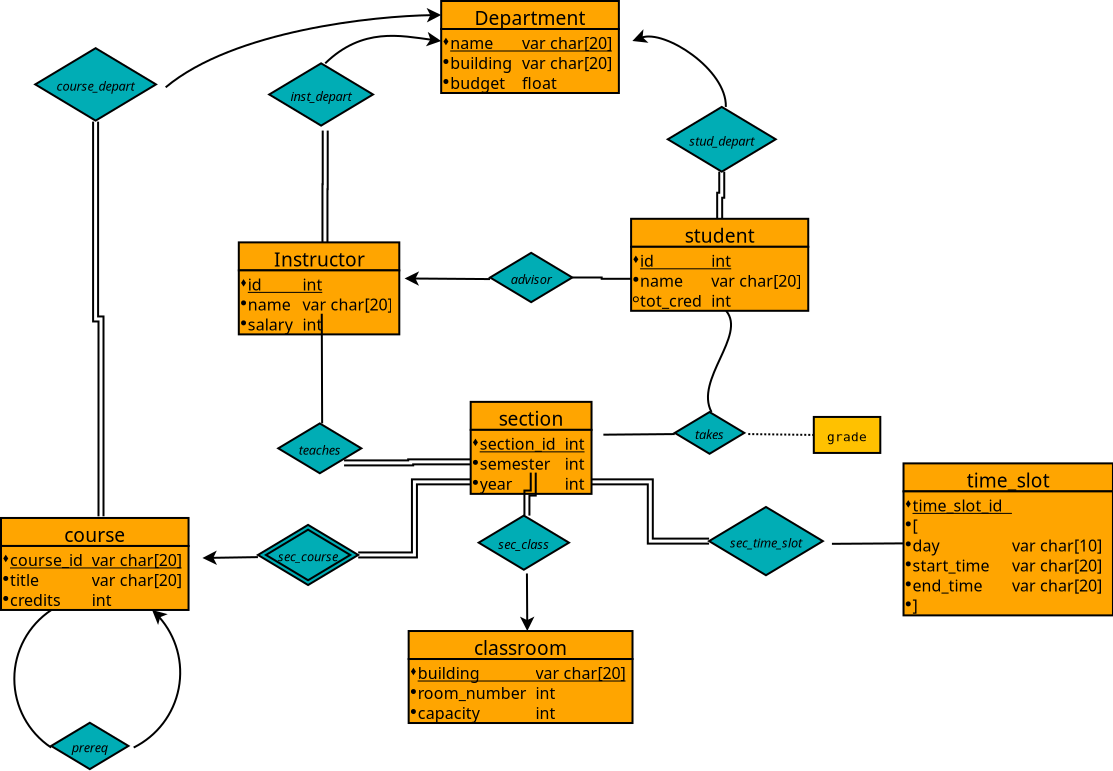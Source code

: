 <?xml version="1.0" encoding="UTF-8"?>
<dia:diagram xmlns:dia="http://www.lysator.liu.se/~alla/dia/">
  <dia:layer name="Background" visible="true" active="true">
    <dia:object type="Database - Table" version="0" id="O0">
      <dia:attribute name="obj_pos">
        <dia:point val="22.241,-78.501"/>
      </dia:attribute>
      <dia:attribute name="obj_bb">
        <dia:rectangle val="22.241,-78.501;30.856,-73.901"/>
      </dia:attribute>
      <dia:attribute name="meta">
        <dia:composite type="dict"/>
      </dia:attribute>
      <dia:attribute name="elem_corner">
        <dia:point val="22.241,-78.501"/>
      </dia:attribute>
      <dia:attribute name="elem_width">
        <dia:real val="8.615"/>
      </dia:attribute>
      <dia:attribute name="elem_height">
        <dia:real val="4.6"/>
      </dia:attribute>
      <dia:attribute name="text_colour">
        <dia:color val="#000000"/>
      </dia:attribute>
      <dia:attribute name="line_colour">
        <dia:color val="#000000"/>
      </dia:attribute>
      <dia:attribute name="fill_colour">
        <dia:color val="#ffa500"/>
      </dia:attribute>
      <dia:attribute name="line_width">
        <dia:real val="0.1"/>
      </dia:attribute>
      <dia:attribute name="name">
        <dia:string>#Instructor#</dia:string>
      </dia:attribute>
      <dia:attribute name="comment">
        <dia:string>##</dia:string>
      </dia:attribute>
      <dia:attribute name="visible_comment">
        <dia:boolean val="false"/>
      </dia:attribute>
      <dia:attribute name="tagging_comment">
        <dia:boolean val="false"/>
      </dia:attribute>
      <dia:attribute name="underline_primary_key">
        <dia:boolean val="true"/>
      </dia:attribute>
      <dia:attribute name="bold_primary_keys">
        <dia:boolean val="false"/>
      </dia:attribute>
      <dia:attribute name="normal_font">
        <dia:font family="Lucida Fax" style="0" name="Courier"/>
      </dia:attribute>
      <dia:attribute name="name_font">
        <dia:font family="Lucida Fax" style="0" name="Courier"/>
      </dia:attribute>
      <dia:attribute name="comment_font">
        <dia:font family="Lucida Fax" style="0" name="Courier"/>
      </dia:attribute>
      <dia:attribute name="normal_font_height">
        <dia:real val="1"/>
      </dia:attribute>
      <dia:attribute name="name_font_height">
        <dia:real val="1.2"/>
      </dia:attribute>
      <dia:attribute name="comment_font_height">
        <dia:real val="0.8"/>
      </dia:attribute>
      <dia:attribute name="attributes">
        <dia:composite type="table_attribute">
          <dia:attribute name="name">
            <dia:string>#id#</dia:string>
          </dia:attribute>
          <dia:attribute name="type">
            <dia:string>#int#</dia:string>
          </dia:attribute>
          <dia:attribute name="comment">
            <dia:string>##</dia:string>
          </dia:attribute>
          <dia:attribute name="primary_key">
            <dia:boolean val="true"/>
          </dia:attribute>
          <dia:attribute name="nullable">
            <dia:boolean val="false"/>
          </dia:attribute>
          <dia:attribute name="unique">
            <dia:boolean val="true"/>
          </dia:attribute>
        </dia:composite>
        <dia:composite type="table_attribute">
          <dia:attribute name="name">
            <dia:string>#name#</dia:string>
          </dia:attribute>
          <dia:attribute name="type">
            <dia:string>#var char[20]#</dia:string>
          </dia:attribute>
          <dia:attribute name="comment">
            <dia:string>##</dia:string>
          </dia:attribute>
          <dia:attribute name="primary_key">
            <dia:boolean val="false"/>
          </dia:attribute>
          <dia:attribute name="nullable">
            <dia:boolean val="false"/>
          </dia:attribute>
          <dia:attribute name="unique">
            <dia:boolean val="false"/>
          </dia:attribute>
        </dia:composite>
        <dia:composite type="table_attribute">
          <dia:attribute name="name">
            <dia:string>#salary#</dia:string>
          </dia:attribute>
          <dia:attribute name="type">
            <dia:string>#int#</dia:string>
          </dia:attribute>
          <dia:attribute name="comment">
            <dia:string>##</dia:string>
          </dia:attribute>
          <dia:attribute name="primary_key">
            <dia:boolean val="false"/>
          </dia:attribute>
          <dia:attribute name="nullable">
            <dia:boolean val="false"/>
          </dia:attribute>
          <dia:attribute name="unique">
            <dia:boolean val="false"/>
          </dia:attribute>
        </dia:composite>
      </dia:attribute>
    </dia:object>
    <dia:object type="Database - Table" version="0" id="O1">
      <dia:attribute name="obj_pos">
        <dia:point val="41.856,-79.68"/>
      </dia:attribute>
      <dia:attribute name="obj_bb">
        <dia:rectangle val="41.856,-79.68;51.356,-75.08"/>
      </dia:attribute>
      <dia:attribute name="meta">
        <dia:composite type="dict"/>
      </dia:attribute>
      <dia:attribute name="elem_corner">
        <dia:point val="41.856,-79.68"/>
      </dia:attribute>
      <dia:attribute name="elem_width">
        <dia:real val="9.5"/>
      </dia:attribute>
      <dia:attribute name="elem_height">
        <dia:real val="4.6"/>
      </dia:attribute>
      <dia:attribute name="text_colour">
        <dia:color val="#000000"/>
      </dia:attribute>
      <dia:attribute name="line_colour">
        <dia:color val="#000000"/>
      </dia:attribute>
      <dia:attribute name="fill_colour">
        <dia:color val="#ffa500"/>
      </dia:attribute>
      <dia:attribute name="line_width">
        <dia:real val="0.1"/>
      </dia:attribute>
      <dia:attribute name="name">
        <dia:string>#student#</dia:string>
      </dia:attribute>
      <dia:attribute name="comment">
        <dia:string>##</dia:string>
      </dia:attribute>
      <dia:attribute name="visible_comment">
        <dia:boolean val="false"/>
      </dia:attribute>
      <dia:attribute name="tagging_comment">
        <dia:boolean val="false"/>
      </dia:attribute>
      <dia:attribute name="underline_primary_key">
        <dia:boolean val="true"/>
      </dia:attribute>
      <dia:attribute name="bold_primary_keys">
        <dia:boolean val="false"/>
      </dia:attribute>
      <dia:attribute name="normal_font">
        <dia:font family="Lucida Fax" style="0" name="Courier"/>
      </dia:attribute>
      <dia:attribute name="name_font">
        <dia:font family="Lucida Fax" style="0" name="Courier"/>
      </dia:attribute>
      <dia:attribute name="comment_font">
        <dia:font family="Lucida Fax" style="0" name="Courier"/>
      </dia:attribute>
      <dia:attribute name="normal_font_height">
        <dia:real val="1"/>
      </dia:attribute>
      <dia:attribute name="name_font_height">
        <dia:real val="1.2"/>
      </dia:attribute>
      <dia:attribute name="comment_font_height">
        <dia:real val="0.8"/>
      </dia:attribute>
      <dia:attribute name="attributes">
        <dia:composite type="table_attribute">
          <dia:attribute name="name">
            <dia:string>#id#</dia:string>
          </dia:attribute>
          <dia:attribute name="type">
            <dia:string>#int#</dia:string>
          </dia:attribute>
          <dia:attribute name="comment">
            <dia:string>##</dia:string>
          </dia:attribute>
          <dia:attribute name="primary_key">
            <dia:boolean val="true"/>
          </dia:attribute>
          <dia:attribute name="nullable">
            <dia:boolean val="false"/>
          </dia:attribute>
          <dia:attribute name="unique">
            <dia:boolean val="true"/>
          </dia:attribute>
        </dia:composite>
        <dia:composite type="table_attribute">
          <dia:attribute name="name">
            <dia:string>#name#</dia:string>
          </dia:attribute>
          <dia:attribute name="type">
            <dia:string>#var char[20]#</dia:string>
          </dia:attribute>
          <dia:attribute name="comment">
            <dia:string>##</dia:string>
          </dia:attribute>
          <dia:attribute name="primary_key">
            <dia:boolean val="false"/>
          </dia:attribute>
          <dia:attribute name="nullable">
            <dia:boolean val="false"/>
          </dia:attribute>
          <dia:attribute name="unique">
            <dia:boolean val="false"/>
          </dia:attribute>
        </dia:composite>
        <dia:composite type="table_attribute">
          <dia:attribute name="name">
            <dia:string>#tot_cred#</dia:string>
          </dia:attribute>
          <dia:attribute name="type">
            <dia:string>#int #</dia:string>
          </dia:attribute>
          <dia:attribute name="comment">
            <dia:string>##</dia:string>
          </dia:attribute>
          <dia:attribute name="primary_key">
            <dia:boolean val="false"/>
          </dia:attribute>
          <dia:attribute name="nullable">
            <dia:boolean val="true"/>
          </dia:attribute>
          <dia:attribute name="unique">
            <dia:boolean val="false"/>
          </dia:attribute>
        </dia:composite>
      </dia:attribute>
    </dia:object>
    <dia:object type="Database - Table" version="0" id="O2">
      <dia:attribute name="obj_pos">
        <dia:point val="32.36,-90.57"/>
      </dia:attribute>
      <dia:attribute name="obj_bb">
        <dia:rectangle val="32.36,-90.57;41.92,-85.97"/>
      </dia:attribute>
      <dia:attribute name="meta">
        <dia:composite type="dict"/>
      </dia:attribute>
      <dia:attribute name="elem_corner">
        <dia:point val="32.36,-90.57"/>
      </dia:attribute>
      <dia:attribute name="elem_width">
        <dia:real val="9.56"/>
      </dia:attribute>
      <dia:attribute name="elem_height">
        <dia:real val="4.6"/>
      </dia:attribute>
      <dia:attribute name="text_colour">
        <dia:color val="#000000"/>
      </dia:attribute>
      <dia:attribute name="line_colour">
        <dia:color val="#000000"/>
      </dia:attribute>
      <dia:attribute name="fill_colour">
        <dia:color val="#ffa500"/>
      </dia:attribute>
      <dia:attribute name="line_width">
        <dia:real val="0.1"/>
      </dia:attribute>
      <dia:attribute name="name">
        <dia:string>#Department#</dia:string>
      </dia:attribute>
      <dia:attribute name="comment">
        <dia:string>##</dia:string>
      </dia:attribute>
      <dia:attribute name="visible_comment">
        <dia:boolean val="false"/>
      </dia:attribute>
      <dia:attribute name="tagging_comment">
        <dia:boolean val="false"/>
      </dia:attribute>
      <dia:attribute name="underline_primary_key">
        <dia:boolean val="true"/>
      </dia:attribute>
      <dia:attribute name="bold_primary_keys">
        <dia:boolean val="false"/>
      </dia:attribute>
      <dia:attribute name="normal_font">
        <dia:font family="Lucida Fax" style="0" name="Courier"/>
      </dia:attribute>
      <dia:attribute name="name_font">
        <dia:font family="Lucida Fax" style="0" name="Courier"/>
      </dia:attribute>
      <dia:attribute name="comment_font">
        <dia:font family="Lucida Fax" style="0" name="Courier"/>
      </dia:attribute>
      <dia:attribute name="normal_font_height">
        <dia:real val="1"/>
      </dia:attribute>
      <dia:attribute name="name_font_height">
        <dia:real val="1.2"/>
      </dia:attribute>
      <dia:attribute name="comment_font_height">
        <dia:real val="0.8"/>
      </dia:attribute>
      <dia:attribute name="attributes">
        <dia:composite type="table_attribute">
          <dia:attribute name="name">
            <dia:string>#name#</dia:string>
          </dia:attribute>
          <dia:attribute name="type">
            <dia:string>#var char[20]#</dia:string>
          </dia:attribute>
          <dia:attribute name="comment">
            <dia:string>##</dia:string>
          </dia:attribute>
          <dia:attribute name="primary_key">
            <dia:boolean val="true"/>
          </dia:attribute>
          <dia:attribute name="nullable">
            <dia:boolean val="false"/>
          </dia:attribute>
          <dia:attribute name="unique">
            <dia:boolean val="true"/>
          </dia:attribute>
        </dia:composite>
        <dia:composite type="table_attribute">
          <dia:attribute name="name">
            <dia:string>#building#</dia:string>
          </dia:attribute>
          <dia:attribute name="type">
            <dia:string>#var char[20]#</dia:string>
          </dia:attribute>
          <dia:attribute name="comment">
            <dia:string>##</dia:string>
          </dia:attribute>
          <dia:attribute name="primary_key">
            <dia:boolean val="false"/>
          </dia:attribute>
          <dia:attribute name="nullable">
            <dia:boolean val="false"/>
          </dia:attribute>
          <dia:attribute name="unique">
            <dia:boolean val="false"/>
          </dia:attribute>
        </dia:composite>
        <dia:composite type="table_attribute">
          <dia:attribute name="name">
            <dia:string>#budget#</dia:string>
          </dia:attribute>
          <dia:attribute name="type">
            <dia:string>#float#</dia:string>
          </dia:attribute>
          <dia:attribute name="comment">
            <dia:string>##</dia:string>
          </dia:attribute>
          <dia:attribute name="primary_key">
            <dia:boolean val="false"/>
          </dia:attribute>
          <dia:attribute name="nullable">
            <dia:boolean val="false"/>
          </dia:attribute>
          <dia:attribute name="unique">
            <dia:boolean val="false"/>
          </dia:attribute>
        </dia:composite>
      </dia:attribute>
    </dia:object>
    <dia:object type="Database - Table" version="0" id="O3">
      <dia:attribute name="obj_pos">
        <dia:point val="33.835,-70.527"/>
      </dia:attribute>
      <dia:attribute name="obj_bb">
        <dia:rectangle val="33.835,-70.527;40.38,-65.927"/>
      </dia:attribute>
      <dia:attribute name="meta">
        <dia:composite type="dict"/>
      </dia:attribute>
      <dia:attribute name="elem_corner">
        <dia:point val="33.835,-70.527"/>
      </dia:attribute>
      <dia:attribute name="elem_width">
        <dia:real val="6.545"/>
      </dia:attribute>
      <dia:attribute name="elem_height">
        <dia:real val="4.6"/>
      </dia:attribute>
      <dia:attribute name="text_colour">
        <dia:color val="#000000"/>
      </dia:attribute>
      <dia:attribute name="line_colour">
        <dia:color val="#000000"/>
      </dia:attribute>
      <dia:attribute name="fill_colour">
        <dia:color val="#ffa500"/>
      </dia:attribute>
      <dia:attribute name="line_width">
        <dia:real val="0.1"/>
      </dia:attribute>
      <dia:attribute name="name">
        <dia:string>#section#</dia:string>
      </dia:attribute>
      <dia:attribute name="comment">
        <dia:string>##</dia:string>
      </dia:attribute>
      <dia:attribute name="visible_comment">
        <dia:boolean val="false"/>
      </dia:attribute>
      <dia:attribute name="tagging_comment">
        <dia:boolean val="false"/>
      </dia:attribute>
      <dia:attribute name="underline_primary_key">
        <dia:boolean val="true"/>
      </dia:attribute>
      <dia:attribute name="bold_primary_keys">
        <dia:boolean val="false"/>
      </dia:attribute>
      <dia:attribute name="normal_font">
        <dia:font family="Lucida Fax" style="0" name="Courier"/>
      </dia:attribute>
      <dia:attribute name="name_font">
        <dia:font family="Lucida Fax" style="0" name="Courier"/>
      </dia:attribute>
      <dia:attribute name="comment_font">
        <dia:font family="Lucida Fax" style="0" name="Courier"/>
      </dia:attribute>
      <dia:attribute name="normal_font_height">
        <dia:real val="1"/>
      </dia:attribute>
      <dia:attribute name="name_font_height">
        <dia:real val="1.2"/>
      </dia:attribute>
      <dia:attribute name="comment_font_height">
        <dia:real val="0.8"/>
      </dia:attribute>
      <dia:attribute name="attributes">
        <dia:composite type="table_attribute">
          <dia:attribute name="name">
            <dia:string>#section_id#</dia:string>
          </dia:attribute>
          <dia:attribute name="type">
            <dia:string>#int#</dia:string>
          </dia:attribute>
          <dia:attribute name="comment">
            <dia:string>##</dia:string>
          </dia:attribute>
          <dia:attribute name="primary_key">
            <dia:boolean val="true"/>
          </dia:attribute>
          <dia:attribute name="nullable">
            <dia:boolean val="false"/>
          </dia:attribute>
          <dia:attribute name="unique">
            <dia:boolean val="true"/>
          </dia:attribute>
        </dia:composite>
        <dia:composite type="table_attribute">
          <dia:attribute name="name">
            <dia:string>#semester #</dia:string>
          </dia:attribute>
          <dia:attribute name="type">
            <dia:string>#int#</dia:string>
          </dia:attribute>
          <dia:attribute name="comment">
            <dia:string>##</dia:string>
          </dia:attribute>
          <dia:attribute name="primary_key">
            <dia:boolean val="false"/>
          </dia:attribute>
          <dia:attribute name="nullable">
            <dia:boolean val="false"/>
          </dia:attribute>
          <dia:attribute name="unique">
            <dia:boolean val="false"/>
          </dia:attribute>
        </dia:composite>
        <dia:composite type="table_attribute">
          <dia:attribute name="name">
            <dia:string>#year#</dia:string>
          </dia:attribute>
          <dia:attribute name="type">
            <dia:string>#int#</dia:string>
          </dia:attribute>
          <dia:attribute name="comment">
            <dia:string>##</dia:string>
          </dia:attribute>
          <dia:attribute name="primary_key">
            <dia:boolean val="false"/>
          </dia:attribute>
          <dia:attribute name="nullable">
            <dia:boolean val="false"/>
          </dia:attribute>
          <dia:attribute name="unique">
            <dia:boolean val="false"/>
          </dia:attribute>
        </dia:composite>
      </dia:attribute>
    </dia:object>
    <dia:object type="Database - Table" version="0" id="O4">
      <dia:attribute name="obj_pos">
        <dia:point val="30.734,-59.069"/>
      </dia:attribute>
      <dia:attribute name="obj_bb">
        <dia:rectangle val="30.734,-59.069;42.596,-54.469"/>
      </dia:attribute>
      <dia:attribute name="meta">
        <dia:composite type="dict"/>
      </dia:attribute>
      <dia:attribute name="elem_corner">
        <dia:point val="30.734,-59.069"/>
      </dia:attribute>
      <dia:attribute name="elem_width">
        <dia:real val="11.863"/>
      </dia:attribute>
      <dia:attribute name="elem_height">
        <dia:real val="4.6"/>
      </dia:attribute>
      <dia:attribute name="text_colour">
        <dia:color val="#000000"/>
      </dia:attribute>
      <dia:attribute name="line_colour">
        <dia:color val="#000000"/>
      </dia:attribute>
      <dia:attribute name="fill_colour">
        <dia:color val="#ffa500"/>
      </dia:attribute>
      <dia:attribute name="line_width">
        <dia:real val="0.1"/>
      </dia:attribute>
      <dia:attribute name="name">
        <dia:string>#classroom#</dia:string>
      </dia:attribute>
      <dia:attribute name="comment">
        <dia:string>##</dia:string>
      </dia:attribute>
      <dia:attribute name="visible_comment">
        <dia:boolean val="false"/>
      </dia:attribute>
      <dia:attribute name="tagging_comment">
        <dia:boolean val="false"/>
      </dia:attribute>
      <dia:attribute name="underline_primary_key">
        <dia:boolean val="true"/>
      </dia:attribute>
      <dia:attribute name="bold_primary_keys">
        <dia:boolean val="false"/>
      </dia:attribute>
      <dia:attribute name="normal_font">
        <dia:font family="Lucida Fax" style="0" name="Courier"/>
      </dia:attribute>
      <dia:attribute name="name_font">
        <dia:font family="Lucida Fax" style="0" name="Courier"/>
      </dia:attribute>
      <dia:attribute name="comment_font">
        <dia:font family="Lucida Fax" style="0" name="Courier"/>
      </dia:attribute>
      <dia:attribute name="normal_font_height">
        <dia:real val="1"/>
      </dia:attribute>
      <dia:attribute name="name_font_height">
        <dia:real val="1.2"/>
      </dia:attribute>
      <dia:attribute name="comment_font_height">
        <dia:real val="0.8"/>
      </dia:attribute>
      <dia:attribute name="attributes">
        <dia:composite type="table_attribute">
          <dia:attribute name="name">
            <dia:string>#building#</dia:string>
          </dia:attribute>
          <dia:attribute name="type">
            <dia:string>#var char[20]#</dia:string>
          </dia:attribute>
          <dia:attribute name="comment">
            <dia:string>##</dia:string>
          </dia:attribute>
          <dia:attribute name="primary_key">
            <dia:boolean val="true"/>
          </dia:attribute>
          <dia:attribute name="nullable">
            <dia:boolean val="false"/>
          </dia:attribute>
          <dia:attribute name="unique">
            <dia:boolean val="true"/>
          </dia:attribute>
        </dia:composite>
        <dia:composite type="table_attribute">
          <dia:attribute name="name">
            <dia:string>#room_number#</dia:string>
          </dia:attribute>
          <dia:attribute name="type">
            <dia:string>#int#</dia:string>
          </dia:attribute>
          <dia:attribute name="comment">
            <dia:string>##</dia:string>
          </dia:attribute>
          <dia:attribute name="primary_key">
            <dia:boolean val="false"/>
          </dia:attribute>
          <dia:attribute name="nullable">
            <dia:boolean val="false"/>
          </dia:attribute>
          <dia:attribute name="unique">
            <dia:boolean val="false"/>
          </dia:attribute>
        </dia:composite>
        <dia:composite type="table_attribute">
          <dia:attribute name="name">
            <dia:string>#capacity#</dia:string>
          </dia:attribute>
          <dia:attribute name="type">
            <dia:string>#int#</dia:string>
          </dia:attribute>
          <dia:attribute name="comment">
            <dia:string>##</dia:string>
          </dia:attribute>
          <dia:attribute name="primary_key">
            <dia:boolean val="false"/>
          </dia:attribute>
          <dia:attribute name="nullable">
            <dia:boolean val="false"/>
          </dia:attribute>
          <dia:attribute name="unique">
            <dia:boolean val="false"/>
          </dia:attribute>
        </dia:composite>
      </dia:attribute>
    </dia:object>
    <dia:object type="Database - Table" version="0" id="O5">
      <dia:attribute name="obj_pos">
        <dia:point val="55.477,-67.451"/>
      </dia:attribute>
      <dia:attribute name="obj_bb">
        <dia:rectangle val="55.477,-67.451;66.84,-59.851"/>
      </dia:attribute>
      <dia:attribute name="meta">
        <dia:composite type="dict"/>
      </dia:attribute>
      <dia:attribute name="elem_corner">
        <dia:point val="55.477,-67.451"/>
      </dia:attribute>
      <dia:attribute name="elem_width">
        <dia:real val="11.363"/>
      </dia:attribute>
      <dia:attribute name="elem_height">
        <dia:real val="7.6"/>
      </dia:attribute>
      <dia:attribute name="text_colour">
        <dia:color val="#000000"/>
      </dia:attribute>
      <dia:attribute name="line_colour">
        <dia:color val="#000000"/>
      </dia:attribute>
      <dia:attribute name="fill_colour">
        <dia:color val="#ffa500"/>
      </dia:attribute>
      <dia:attribute name="line_width">
        <dia:real val="0.1"/>
      </dia:attribute>
      <dia:attribute name="name">
        <dia:string>#time_slot#</dia:string>
      </dia:attribute>
      <dia:attribute name="comment">
        <dia:string>##</dia:string>
      </dia:attribute>
      <dia:attribute name="visible_comment">
        <dia:boolean val="false"/>
      </dia:attribute>
      <dia:attribute name="tagging_comment">
        <dia:boolean val="false"/>
      </dia:attribute>
      <dia:attribute name="underline_primary_key">
        <dia:boolean val="true"/>
      </dia:attribute>
      <dia:attribute name="bold_primary_keys">
        <dia:boolean val="false"/>
      </dia:attribute>
      <dia:attribute name="normal_font">
        <dia:font family="Lucida Fax" style="0" name="Courier"/>
      </dia:attribute>
      <dia:attribute name="name_font">
        <dia:font family="Lucida Fax" style="0" name="Courier"/>
      </dia:attribute>
      <dia:attribute name="comment_font">
        <dia:font family="Lucida Fax" style="0" name="Courier"/>
      </dia:attribute>
      <dia:attribute name="normal_font_height">
        <dia:real val="1"/>
      </dia:attribute>
      <dia:attribute name="name_font_height">
        <dia:real val="1.2"/>
      </dia:attribute>
      <dia:attribute name="comment_font_height">
        <dia:real val="0.8"/>
      </dia:attribute>
      <dia:attribute name="attributes">
        <dia:composite type="table_attribute">
          <dia:attribute name="name">
            <dia:string>#time_slot_id#</dia:string>
          </dia:attribute>
          <dia:attribute name="type">
            <dia:string>##</dia:string>
          </dia:attribute>
          <dia:attribute name="comment">
            <dia:string>##</dia:string>
          </dia:attribute>
          <dia:attribute name="primary_key">
            <dia:boolean val="true"/>
          </dia:attribute>
          <dia:attribute name="nullable">
            <dia:boolean val="false"/>
          </dia:attribute>
          <dia:attribute name="unique">
            <dia:boolean val="true"/>
          </dia:attribute>
        </dia:composite>
        <dia:composite type="table_attribute">
          <dia:attribute name="name">
            <dia:string>#[#</dia:string>
          </dia:attribute>
          <dia:attribute name="type">
            <dia:string>##</dia:string>
          </dia:attribute>
          <dia:attribute name="comment">
            <dia:string>##</dia:string>
          </dia:attribute>
          <dia:attribute name="primary_key">
            <dia:boolean val="false"/>
          </dia:attribute>
          <dia:attribute name="nullable">
            <dia:boolean val="false"/>
          </dia:attribute>
          <dia:attribute name="unique">
            <dia:boolean val="false"/>
          </dia:attribute>
        </dia:composite>
        <dia:composite type="table_attribute">
          <dia:attribute name="name">
            <dia:string>#day#</dia:string>
          </dia:attribute>
          <dia:attribute name="type">
            <dia:string>#var char[10]#</dia:string>
          </dia:attribute>
          <dia:attribute name="comment">
            <dia:string>##</dia:string>
          </dia:attribute>
          <dia:attribute name="primary_key">
            <dia:boolean val="false"/>
          </dia:attribute>
          <dia:attribute name="nullable">
            <dia:boolean val="false"/>
          </dia:attribute>
          <dia:attribute name="unique">
            <dia:boolean val="false"/>
          </dia:attribute>
        </dia:composite>
        <dia:composite type="table_attribute">
          <dia:attribute name="name">
            <dia:string>#start_time#</dia:string>
          </dia:attribute>
          <dia:attribute name="type">
            <dia:string>#var char[20]#</dia:string>
          </dia:attribute>
          <dia:attribute name="comment">
            <dia:string>##</dia:string>
          </dia:attribute>
          <dia:attribute name="primary_key">
            <dia:boolean val="false"/>
          </dia:attribute>
          <dia:attribute name="nullable">
            <dia:boolean val="false"/>
          </dia:attribute>
          <dia:attribute name="unique">
            <dia:boolean val="false"/>
          </dia:attribute>
        </dia:composite>
        <dia:composite type="table_attribute">
          <dia:attribute name="name">
            <dia:string>#end_time#</dia:string>
          </dia:attribute>
          <dia:attribute name="type">
            <dia:string>#var char[20] #</dia:string>
          </dia:attribute>
          <dia:attribute name="comment">
            <dia:string>##</dia:string>
          </dia:attribute>
          <dia:attribute name="primary_key">
            <dia:boolean val="false"/>
          </dia:attribute>
          <dia:attribute name="nullable">
            <dia:boolean val="false"/>
          </dia:attribute>
          <dia:attribute name="unique">
            <dia:boolean val="false"/>
          </dia:attribute>
        </dia:composite>
        <dia:composite type="table_attribute">
          <dia:attribute name="name">
            <dia:string>#]#</dia:string>
          </dia:attribute>
          <dia:attribute name="type">
            <dia:string>##</dia:string>
          </dia:attribute>
          <dia:attribute name="comment">
            <dia:string>##</dia:string>
          </dia:attribute>
          <dia:attribute name="primary_key">
            <dia:boolean val="false"/>
          </dia:attribute>
          <dia:attribute name="nullable">
            <dia:boolean val="false"/>
          </dia:attribute>
          <dia:attribute name="unique">
            <dia:boolean val="false"/>
          </dia:attribute>
        </dia:composite>
      </dia:attribute>
    </dia:object>
    <dia:object type="Database - Table" version="0" id="O6">
      <dia:attribute name="obj_pos">
        <dia:point val="10.351,-64.722"/>
      </dia:attribute>
      <dia:attribute name="obj_bb">
        <dia:rectangle val="10.351,-64.722;20.423,-60.121"/>
      </dia:attribute>
      <dia:attribute name="meta">
        <dia:composite type="dict"/>
      </dia:attribute>
      <dia:attribute name="elem_corner">
        <dia:point val="10.351,-64.722"/>
      </dia:attribute>
      <dia:attribute name="elem_width">
        <dia:real val="10.072"/>
      </dia:attribute>
      <dia:attribute name="elem_height">
        <dia:real val="4.6"/>
      </dia:attribute>
      <dia:attribute name="text_colour">
        <dia:color val="#000000"/>
      </dia:attribute>
      <dia:attribute name="line_colour">
        <dia:color val="#000000"/>
      </dia:attribute>
      <dia:attribute name="fill_colour">
        <dia:color val="#ffa500"/>
      </dia:attribute>
      <dia:attribute name="line_width">
        <dia:real val="0.1"/>
      </dia:attribute>
      <dia:attribute name="name">
        <dia:string>#course#</dia:string>
      </dia:attribute>
      <dia:attribute name="comment">
        <dia:string>##</dia:string>
      </dia:attribute>
      <dia:attribute name="visible_comment">
        <dia:boolean val="false"/>
      </dia:attribute>
      <dia:attribute name="tagging_comment">
        <dia:boolean val="false"/>
      </dia:attribute>
      <dia:attribute name="underline_primary_key">
        <dia:boolean val="true"/>
      </dia:attribute>
      <dia:attribute name="bold_primary_keys">
        <dia:boolean val="false"/>
      </dia:attribute>
      <dia:attribute name="normal_font">
        <dia:font family="Lucida Fax" style="0" name="Courier"/>
      </dia:attribute>
      <dia:attribute name="name_font">
        <dia:font family="Lucida Fax" style="0" name="Courier"/>
      </dia:attribute>
      <dia:attribute name="comment_font">
        <dia:font family="Lucida Fax" style="0" name="Courier"/>
      </dia:attribute>
      <dia:attribute name="normal_font_height">
        <dia:real val="1"/>
      </dia:attribute>
      <dia:attribute name="name_font_height">
        <dia:real val="1.2"/>
      </dia:attribute>
      <dia:attribute name="comment_font_height">
        <dia:real val="0.8"/>
      </dia:attribute>
      <dia:attribute name="attributes">
        <dia:composite type="table_attribute">
          <dia:attribute name="name">
            <dia:string>#course_id#</dia:string>
          </dia:attribute>
          <dia:attribute name="type">
            <dia:string>#var char[20]#</dia:string>
          </dia:attribute>
          <dia:attribute name="comment">
            <dia:string>##</dia:string>
          </dia:attribute>
          <dia:attribute name="primary_key">
            <dia:boolean val="true"/>
          </dia:attribute>
          <dia:attribute name="nullable">
            <dia:boolean val="false"/>
          </dia:attribute>
          <dia:attribute name="unique">
            <dia:boolean val="true"/>
          </dia:attribute>
        </dia:composite>
        <dia:composite type="table_attribute">
          <dia:attribute name="name">
            <dia:string>#title#</dia:string>
          </dia:attribute>
          <dia:attribute name="type">
            <dia:string>#var char[20]#</dia:string>
          </dia:attribute>
          <dia:attribute name="comment">
            <dia:string>##</dia:string>
          </dia:attribute>
          <dia:attribute name="primary_key">
            <dia:boolean val="false"/>
          </dia:attribute>
          <dia:attribute name="nullable">
            <dia:boolean val="false"/>
          </dia:attribute>
          <dia:attribute name="unique">
            <dia:boolean val="false"/>
          </dia:attribute>
        </dia:composite>
        <dia:composite type="table_attribute">
          <dia:attribute name="name">
            <dia:string>#credits#</dia:string>
          </dia:attribute>
          <dia:attribute name="type">
            <dia:string>#int#</dia:string>
          </dia:attribute>
          <dia:attribute name="comment">
            <dia:string>##</dia:string>
          </dia:attribute>
          <dia:attribute name="primary_key">
            <dia:boolean val="false"/>
          </dia:attribute>
          <dia:attribute name="nullable">
            <dia:boolean val="false"/>
          </dia:attribute>
          <dia:attribute name="unique">
            <dia:boolean val="false"/>
          </dia:attribute>
        </dia:composite>
      </dia:attribute>
    </dia:object>
    <dia:object type="ER - Relationship" version="0" id="O7">
      <dia:attribute name="obj_pos">
        <dia:point val="34.805,-77.978"/>
      </dia:attribute>
      <dia:attribute name="obj_bb">
        <dia:rectangle val="34.455,-78.028;39.528,-75.304"/>
      </dia:attribute>
      <dia:attribute name="elem_corner">
        <dia:point val="34.805,-77.978"/>
      </dia:attribute>
      <dia:attribute name="elem_width">
        <dia:real val="4.373"/>
      </dia:attribute>
      <dia:attribute name="elem_height">
        <dia:real val="2.624"/>
      </dia:attribute>
      <dia:attribute name="border_width">
        <dia:real val="0.1"/>
      </dia:attribute>
      <dia:attribute name="border_color">
        <dia:color val="#000000"/>
      </dia:attribute>
      <dia:attribute name="inner_color">
        <dia:color val="#00adb5"/>
      </dia:attribute>
      <dia:attribute name="name">
        <dia:string>#advisor#</dia:string>
      </dia:attribute>
      <dia:attribute name="left_card">
        <dia:string>##</dia:string>
      </dia:attribute>
      <dia:attribute name="right_card">
        <dia:string>##</dia:string>
      </dia:attribute>
      <dia:attribute name="identifying">
        <dia:boolean val="false"/>
      </dia:attribute>
      <dia:attribute name="rotated">
        <dia:boolean val="false"/>
      </dia:attribute>
      <dia:attribute name="font">
        <dia:font family="Lucida Fax" style="8" name="Courier"/>
      </dia:attribute>
      <dia:attribute name="font_height">
        <dia:real val="0.8"/>
      </dia:attribute>
    </dia:object>
    <dia:object type="ER - Relationship" version="0" id="O8">
      <dia:attribute name="obj_pos">
        <dia:point val="23.761,-87.453"/>
      </dia:attribute>
      <dia:attribute name="obj_bb">
        <dia:rectangle val="23.411,-87.503;29.714,-84.041"/>
      </dia:attribute>
      <dia:attribute name="elem_corner">
        <dia:point val="23.761,-87.453"/>
      </dia:attribute>
      <dia:attribute name="elem_width">
        <dia:real val="5.603"/>
      </dia:attribute>
      <dia:attribute name="elem_height">
        <dia:real val="3.361"/>
      </dia:attribute>
      <dia:attribute name="border_width">
        <dia:real val="0.1"/>
      </dia:attribute>
      <dia:attribute name="border_color">
        <dia:color val="#000000"/>
      </dia:attribute>
      <dia:attribute name="inner_color">
        <dia:color val="#00adb5"/>
      </dia:attribute>
      <dia:attribute name="name">
        <dia:string>#inst_depart#</dia:string>
      </dia:attribute>
      <dia:attribute name="left_card">
        <dia:string>##</dia:string>
      </dia:attribute>
      <dia:attribute name="right_card">
        <dia:string>##</dia:string>
      </dia:attribute>
      <dia:attribute name="identifying">
        <dia:boolean val="false"/>
      </dia:attribute>
      <dia:attribute name="rotated">
        <dia:boolean val="false"/>
      </dia:attribute>
      <dia:attribute name="font">
        <dia:font family="Lucida Fax" style="8" name="Courier"/>
      </dia:attribute>
      <dia:attribute name="font_height">
        <dia:real val="0.8"/>
      </dia:attribute>
    </dia:object>
    <dia:object type="ER - Relationship" version="0" id="O9">
      <dia:attribute name="obj_pos">
        <dia:point val="43.691,-85.274"/>
      </dia:attribute>
      <dia:attribute name="obj_bb">
        <dia:rectangle val="43.341,-85.324;49.846,-81.741"/>
      </dia:attribute>
      <dia:attribute name="elem_corner">
        <dia:point val="43.691,-85.274"/>
      </dia:attribute>
      <dia:attribute name="elem_width">
        <dia:real val="5.805"/>
      </dia:attribute>
      <dia:attribute name="elem_height">
        <dia:real val="3.483"/>
      </dia:attribute>
      <dia:attribute name="border_width">
        <dia:real val="0.1"/>
      </dia:attribute>
      <dia:attribute name="border_color">
        <dia:color val="#000000"/>
      </dia:attribute>
      <dia:attribute name="inner_color">
        <dia:color val="#00adb5"/>
      </dia:attribute>
      <dia:attribute name="name">
        <dia:string>#stud_depart#</dia:string>
      </dia:attribute>
      <dia:attribute name="left_card">
        <dia:string>##</dia:string>
      </dia:attribute>
      <dia:attribute name="right_card">
        <dia:string>##</dia:string>
      </dia:attribute>
      <dia:attribute name="identifying">
        <dia:boolean val="false"/>
      </dia:attribute>
      <dia:attribute name="rotated">
        <dia:boolean val="false"/>
      </dia:attribute>
      <dia:attribute name="font">
        <dia:font family="Lucida Fax" style="8" name="Courier"/>
      </dia:attribute>
      <dia:attribute name="font_height">
        <dia:real val="0.8"/>
      </dia:attribute>
    </dia:object>
    <dia:object type="ER - Relationship" version="0" id="O10">
      <dia:attribute name="obj_pos">
        <dia:point val="24.214,-69.449"/>
      </dia:attribute>
      <dia:attribute name="obj_bb">
        <dia:rectangle val="23.864,-69.499;28.952,-66.767"/>
      </dia:attribute>
      <dia:attribute name="elem_corner">
        <dia:point val="24.214,-69.449"/>
      </dia:attribute>
      <dia:attribute name="elem_width">
        <dia:real val="4.388"/>
      </dia:attribute>
      <dia:attribute name="elem_height">
        <dia:real val="2.632"/>
      </dia:attribute>
      <dia:attribute name="border_width">
        <dia:real val="0.1"/>
      </dia:attribute>
      <dia:attribute name="border_color">
        <dia:color val="#000000"/>
      </dia:attribute>
      <dia:attribute name="inner_color">
        <dia:color val="#00adb5"/>
      </dia:attribute>
      <dia:attribute name="name">
        <dia:string>#teaches#</dia:string>
      </dia:attribute>
      <dia:attribute name="left_card">
        <dia:string>##</dia:string>
      </dia:attribute>
      <dia:attribute name="right_card">
        <dia:string>##</dia:string>
      </dia:attribute>
      <dia:attribute name="identifying">
        <dia:boolean val="false"/>
      </dia:attribute>
      <dia:attribute name="rotated">
        <dia:boolean val="false"/>
      </dia:attribute>
      <dia:attribute name="font">
        <dia:font family="Lucida Fax" style="8" name="Courier"/>
      </dia:attribute>
      <dia:attribute name="font_height">
        <dia:real val="0.8"/>
      </dia:attribute>
    </dia:object>
    <dia:object type="ER - Relationship" version="0" id="O11">
      <dia:attribute name="obj_pos">
        <dia:point val="44.039,-70.018"/>
      </dia:attribute>
      <dia:attribute name="obj_bb">
        <dia:rectangle val="43.689,-70.068;48.064,-67.763"/>
      </dia:attribute>
      <dia:attribute name="elem_corner">
        <dia:point val="44.039,-70.018"/>
      </dia:attribute>
      <dia:attribute name="elem_width">
        <dia:real val="3.675"/>
      </dia:attribute>
      <dia:attribute name="elem_height">
        <dia:real val="2.205"/>
      </dia:attribute>
      <dia:attribute name="border_width">
        <dia:real val="0.1"/>
      </dia:attribute>
      <dia:attribute name="border_color">
        <dia:color val="#000000"/>
      </dia:attribute>
      <dia:attribute name="inner_color">
        <dia:color val="#00adb5"/>
      </dia:attribute>
      <dia:attribute name="name">
        <dia:string>#takes#</dia:string>
      </dia:attribute>
      <dia:attribute name="left_card">
        <dia:string>##</dia:string>
      </dia:attribute>
      <dia:attribute name="right_card">
        <dia:string>##</dia:string>
      </dia:attribute>
      <dia:attribute name="identifying">
        <dia:boolean val="false"/>
      </dia:attribute>
      <dia:attribute name="rotated">
        <dia:boolean val="false"/>
      </dia:attribute>
      <dia:attribute name="font">
        <dia:font family="Lucida Fax" style="8" name="Courier"/>
      </dia:attribute>
      <dia:attribute name="font_height">
        <dia:real val="0.8"/>
      </dia:attribute>
    </dia:object>
    <dia:object type="ER - Relationship" version="0" id="O12">
      <dia:attribute name="obj_pos">
        <dia:point val="12.062,-88.211"/>
      </dia:attribute>
      <dia:attribute name="obj_bb">
        <dia:rectangle val="11.712,-88.261;18.934,-84.248"/>
      </dia:attribute>
      <dia:attribute name="elem_corner">
        <dia:point val="12.062,-88.211"/>
      </dia:attribute>
      <dia:attribute name="elem_width">
        <dia:real val="6.522"/>
      </dia:attribute>
      <dia:attribute name="elem_height">
        <dia:real val="3.913"/>
      </dia:attribute>
      <dia:attribute name="border_width">
        <dia:real val="0.1"/>
      </dia:attribute>
      <dia:attribute name="border_color">
        <dia:color val="#000000"/>
      </dia:attribute>
      <dia:attribute name="inner_color">
        <dia:color val="#00adb5"/>
      </dia:attribute>
      <dia:attribute name="name">
        <dia:string>#course_depart#</dia:string>
      </dia:attribute>
      <dia:attribute name="left_card">
        <dia:string>##</dia:string>
      </dia:attribute>
      <dia:attribute name="right_card">
        <dia:string>##</dia:string>
      </dia:attribute>
      <dia:attribute name="identifying">
        <dia:boolean val="false"/>
      </dia:attribute>
      <dia:attribute name="rotated">
        <dia:boolean val="false"/>
      </dia:attribute>
      <dia:attribute name="font">
        <dia:font family="Lucida Fax" style="8" name="Courier"/>
      </dia:attribute>
      <dia:attribute name="font_height">
        <dia:real val="0.8"/>
      </dia:attribute>
    </dia:object>
    <dia:object type="Standard - Line" version="0" id="O13">
      <dia:attribute name="obj_pos">
        <dia:point val="34.805,-76.666"/>
      </dia:attribute>
      <dia:attribute name="obj_bb">
        <dia:rectangle val="30.419,-77.054;34.856,-76.33"/>
      </dia:attribute>
      <dia:attribute name="conn_endpoints">
        <dia:point val="34.805,-76.666"/>
        <dia:point val="30.531,-76.697"/>
      </dia:attribute>
      <dia:attribute name="numcp">
        <dia:int val="1"/>
      </dia:attribute>
      <dia:attribute name="end_arrow">
        <dia:enum val="22"/>
      </dia:attribute>
      <dia:attribute name="end_arrow_length">
        <dia:real val="0.5"/>
      </dia:attribute>
      <dia:attribute name="end_arrow_width">
        <dia:real val="0.5"/>
      </dia:attribute>
      <dia:connections>
        <dia:connection handle="0" to="O7" connection="0"/>
      </dia:connections>
    </dia:object>
    <dia:object type="ER - Participation" version="1" id="O14">
      <dia:attribute name="obj_pos">
        <dia:point val="39.178,-76.666"/>
      </dia:attribute>
      <dia:attribute name="obj_bb">
        <dia:rectangle val="39.128,-76.73;41.906,-76.616"/>
      </dia:attribute>
      <dia:attribute name="orth_points">
        <dia:point val="39.178,-76.666"/>
        <dia:point val="40.517,-76.666"/>
        <dia:point val="40.517,-76.68"/>
        <dia:point val="41.856,-76.68"/>
      </dia:attribute>
      <dia:attribute name="orth_orient">
        <dia:enum val="0"/>
        <dia:enum val="1"/>
        <dia:enum val="0"/>
      </dia:attribute>
      <dia:attribute name="autorouting">
        <dia:boolean val="true"/>
      </dia:attribute>
      <dia:attribute name="total">
        <dia:boolean val="false"/>
      </dia:attribute>
      <dia:connections>
        <dia:connection handle="0" to="O7" connection="4"/>
        <dia:connection handle="1" to="O1" connection="14"/>
      </dia:connections>
    </dia:object>
    <dia:object type="ER - Participation" version="1" id="O15">
      <dia:attribute name="obj_pos">
        <dia:point val="26.549,-78.501"/>
      </dia:attribute>
      <dia:attribute name="obj_bb">
        <dia:rectangle val="26.374,-84.266;26.738,-78.326"/>
      </dia:attribute>
      <dia:attribute name="orth_points">
        <dia:point val="26.549,-78.501"/>
        <dia:point val="26.549,-81.287"/>
        <dia:point val="26.562,-81.287"/>
        <dia:point val="26.562,-84.091"/>
      </dia:attribute>
      <dia:attribute name="orth_orient">
        <dia:enum val="1"/>
        <dia:enum val="0"/>
        <dia:enum val="1"/>
      </dia:attribute>
      <dia:attribute name="autorouting">
        <dia:boolean val="false"/>
      </dia:attribute>
      <dia:attribute name="total">
        <dia:boolean val="true"/>
      </dia:attribute>
      <dia:connections>
        <dia:connection handle="0" to="O0" connection="2"/>
        <dia:connection handle="1" to="O8" connection="6"/>
      </dia:connections>
    </dia:object>
    <dia:object type="ER - Participation" version="1" id="O16">
      <dia:attribute name="obj_pos">
        <dia:point val="46.606,-79.68"/>
      </dia:attribute>
      <dia:attribute name="obj_bb">
        <dia:rectangle val="46.419,-81.966;46.781,-79.505"/>
      </dia:attribute>
      <dia:attribute name="orth_points">
        <dia:point val="46.606,-79.68"/>
        <dia:point val="46.606,-80.736"/>
        <dia:point val="46.593,-80.736"/>
        <dia:point val="46.593,-81.791"/>
      </dia:attribute>
      <dia:attribute name="orth_orient">
        <dia:enum val="1"/>
        <dia:enum val="0"/>
        <dia:enum val="1"/>
      </dia:attribute>
      <dia:attribute name="autorouting">
        <dia:boolean val="true"/>
      </dia:attribute>
      <dia:attribute name="total">
        <dia:boolean val="true"/>
      </dia:attribute>
      <dia:connections>
        <dia:connection handle="0" to="O1" connection="2"/>
        <dia:connection handle="1" to="O9" connection="6"/>
      </dia:connections>
    </dia:object>
    <dia:object type="Standard - Line" version="0" id="O17">
      <dia:attribute name="obj_pos">
        <dia:point val="26.389,-74.932"/>
      </dia:attribute>
      <dia:attribute name="obj_bb">
        <dia:rectangle val="26.339,-74.982;26.458,-69.399"/>
      </dia:attribute>
      <dia:attribute name="conn_endpoints">
        <dia:point val="26.389,-74.932"/>
        <dia:point val="26.408,-69.449"/>
      </dia:attribute>
      <dia:attribute name="numcp">
        <dia:int val="1"/>
      </dia:attribute>
      <dia:connections>
        <dia:connection handle="1" to="O10" connection="2"/>
      </dia:connections>
    </dia:object>
    <dia:object type="ER - Participation" version="1" id="O18">
      <dia:attribute name="obj_pos">
        <dia:point val="27.505,-67.475"/>
      </dia:attribute>
      <dia:attribute name="obj_bb">
        <dia:rectangle val="27.33,-67.702;34.01,-67.3"/>
      </dia:attribute>
      <dia:attribute name="orth_points">
        <dia:point val="27.505,-67.475"/>
        <dia:point val="30.835,-67.475"/>
        <dia:point val="30.835,-67.527"/>
        <dia:point val="33.835,-67.527"/>
      </dia:attribute>
      <dia:attribute name="orth_orient">
        <dia:enum val="0"/>
        <dia:enum val="1"/>
        <dia:enum val="0"/>
      </dia:attribute>
      <dia:attribute name="autorouting">
        <dia:boolean val="false"/>
      </dia:attribute>
      <dia:attribute name="total">
        <dia:boolean val="true"/>
      </dia:attribute>
      <dia:connections>
        <dia:connection handle="0" to="O10" connection="5"/>
        <dia:connection handle="1" to="O3" connection="14"/>
      </dia:connections>
    </dia:object>
    <dia:object type="Standard - Line" version="0" id="O19">
      <dia:attribute name="obj_pos">
        <dia:point val="44.039,-68.916"/>
      </dia:attribute>
      <dia:attribute name="obj_bb">
        <dia:rectangle val="40.419,-68.966;44.089,-68.836"/>
      </dia:attribute>
      <dia:attribute name="conn_endpoints">
        <dia:point val="44.039,-68.916"/>
        <dia:point val="40.47,-68.886"/>
      </dia:attribute>
      <dia:attribute name="numcp">
        <dia:int val="1"/>
      </dia:attribute>
      <dia:connections>
        <dia:connection handle="0" to="O11" connection="0"/>
      </dia:connections>
    </dia:object>
    <dia:object type="ER - Entity" version="0" id="O20">
      <dia:attribute name="obj_pos">
        <dia:point val="50.991,-69.773"/>
      </dia:attribute>
      <dia:attribute name="obj_bb">
        <dia:rectangle val="50.941,-69.823;54.366,-67.923"/>
      </dia:attribute>
      <dia:attribute name="elem_corner">
        <dia:point val="50.991,-69.773"/>
      </dia:attribute>
      <dia:attribute name="elem_width">
        <dia:real val="3.325"/>
      </dia:attribute>
      <dia:attribute name="elem_height">
        <dia:real val="1.8"/>
      </dia:attribute>
      <dia:attribute name="border_width">
        <dia:real val="0.1"/>
      </dia:attribute>
      <dia:attribute name="border_color">
        <dia:color val="#000000"/>
      </dia:attribute>
      <dia:attribute name="inner_color">
        <dia:color val="#ffc100"/>
      </dia:attribute>
      <dia:attribute name="name">
        <dia:string>#grade#</dia:string>
      </dia:attribute>
      <dia:attribute name="weak">
        <dia:boolean val="false"/>
      </dia:attribute>
      <dia:attribute name="associative">
        <dia:boolean val="false"/>
      </dia:attribute>
      <dia:attribute name="font">
        <dia:font family="monospace" style="0" name="Courier"/>
      </dia:attribute>
      <dia:attribute name="font_height">
        <dia:real val="0.8"/>
      </dia:attribute>
    </dia:object>
    <dia:object type="Standard - Line" version="0" id="O21">
      <dia:attribute name="obj_pos">
        <dia:point val="47.714,-68.916"/>
      </dia:attribute>
      <dia:attribute name="obj_bb">
        <dia:rectangle val="47.663,-68.966;51.042,-68.823"/>
      </dia:attribute>
      <dia:attribute name="conn_endpoints">
        <dia:point val="47.714,-68.916"/>
        <dia:point val="50.991,-68.873"/>
      </dia:attribute>
      <dia:attribute name="numcp">
        <dia:int val="1"/>
      </dia:attribute>
      <dia:attribute name="line_style">
        <dia:enum val="4"/>
      </dia:attribute>
      <dia:connections>
        <dia:connection handle="0" to="O11" connection="4"/>
        <dia:connection handle="1" to="O20" connection="3"/>
      </dia:connections>
    </dia:object>
    <dia:object type="ER - Relationship" version="0" id="O22">
      <dia:attribute name="obj_pos">
        <dia:point val="23.198,-64.376"/>
      </dia:attribute>
      <dia:attribute name="obj_bb">
        <dia:rectangle val="22.849,-64.426;28.924,-61.101"/>
      </dia:attribute>
      <dia:attribute name="elem_corner">
        <dia:point val="23.198,-64.376"/>
      </dia:attribute>
      <dia:attribute name="elem_width">
        <dia:real val="5.375"/>
      </dia:attribute>
      <dia:attribute name="elem_height">
        <dia:real val="3.225"/>
      </dia:attribute>
      <dia:attribute name="border_width">
        <dia:real val="0.1"/>
      </dia:attribute>
      <dia:attribute name="border_color">
        <dia:color val="#000000"/>
      </dia:attribute>
      <dia:attribute name="inner_color">
        <dia:color val="#00adb5"/>
      </dia:attribute>
      <dia:attribute name="name">
        <dia:string>#sec_course#</dia:string>
      </dia:attribute>
      <dia:attribute name="left_card">
        <dia:string>##</dia:string>
      </dia:attribute>
      <dia:attribute name="right_card">
        <dia:string>##</dia:string>
      </dia:attribute>
      <dia:attribute name="identifying">
        <dia:boolean val="true"/>
      </dia:attribute>
      <dia:attribute name="rotated">
        <dia:boolean val="false"/>
      </dia:attribute>
      <dia:attribute name="font">
        <dia:font family="Lucida Fax" style="8" name="Courier"/>
      </dia:attribute>
      <dia:attribute name="font_height">
        <dia:real val="0.8"/>
      </dia:attribute>
    </dia:object>
    <dia:object type="ER - Relationship" version="0" id="O23">
      <dia:attribute name="obj_pos">
        <dia:point val="45.755,-65.271"/>
      </dia:attribute>
      <dia:attribute name="obj_bb">
        <dia:rectangle val="45.405,-65.321;52.247,-61.536"/>
      </dia:attribute>
      <dia:attribute name="elem_corner">
        <dia:point val="45.755,-65.271"/>
      </dia:attribute>
      <dia:attribute name="elem_width">
        <dia:real val="6.143"/>
      </dia:attribute>
      <dia:attribute name="elem_height">
        <dia:real val="3.685"/>
      </dia:attribute>
      <dia:attribute name="border_width">
        <dia:real val="0.1"/>
      </dia:attribute>
      <dia:attribute name="border_color">
        <dia:color val="#000000"/>
      </dia:attribute>
      <dia:attribute name="inner_color">
        <dia:color val="#00adb5"/>
      </dia:attribute>
      <dia:attribute name="name">
        <dia:string>#sec_time_slot#</dia:string>
      </dia:attribute>
      <dia:attribute name="left_card">
        <dia:string>##</dia:string>
      </dia:attribute>
      <dia:attribute name="right_card">
        <dia:string>##</dia:string>
      </dia:attribute>
      <dia:attribute name="identifying">
        <dia:boolean val="false"/>
      </dia:attribute>
      <dia:attribute name="rotated">
        <dia:boolean val="false"/>
      </dia:attribute>
      <dia:attribute name="font">
        <dia:font family="Lucida Fax" style="8" name="Courier"/>
      </dia:attribute>
      <dia:attribute name="font_height">
        <dia:real val="0.8"/>
      </dia:attribute>
    </dia:object>
    <dia:object type="ER - Relationship" version="0" id="O24">
      <dia:attribute name="obj_pos">
        <dia:point val="34.236,-64.841"/>
      </dia:attribute>
      <dia:attribute name="obj_bb">
        <dia:rectangle val="33.886,-64.891;39.408,-61.897"/>
      </dia:attribute>
      <dia:attribute name="elem_corner">
        <dia:point val="34.236,-64.841"/>
      </dia:attribute>
      <dia:attribute name="elem_width">
        <dia:real val="4.822"/>
      </dia:attribute>
      <dia:attribute name="elem_height">
        <dia:real val="2.893"/>
      </dia:attribute>
      <dia:attribute name="border_width">
        <dia:real val="0.1"/>
      </dia:attribute>
      <dia:attribute name="border_color">
        <dia:color val="#000000"/>
      </dia:attribute>
      <dia:attribute name="inner_color">
        <dia:color val="#00adb5"/>
      </dia:attribute>
      <dia:attribute name="name">
        <dia:string>#sec_class#</dia:string>
      </dia:attribute>
      <dia:attribute name="left_card">
        <dia:string>##</dia:string>
      </dia:attribute>
      <dia:attribute name="right_card">
        <dia:string>##</dia:string>
      </dia:attribute>
      <dia:attribute name="identifying">
        <dia:boolean val="false"/>
      </dia:attribute>
      <dia:attribute name="rotated">
        <dia:boolean val="false"/>
      </dia:attribute>
      <dia:attribute name="font">
        <dia:font family="Lucida Fax" style="8" name="Courier"/>
      </dia:attribute>
      <dia:attribute name="font_height">
        <dia:real val="0.8"/>
      </dia:attribute>
    </dia:object>
    <dia:object type="Standard - Line" version="0" id="O25">
      <dia:attribute name="obj_pos">
        <dia:point val="36.647,-61.947"/>
      </dia:attribute>
      <dia:attribute name="obj_bb">
        <dia:rectangle val="36.3,-61.997;37.023,-58.957"/>
      </dia:attribute>
      <dia:attribute name="conn_endpoints">
        <dia:point val="36.647,-61.947"/>
        <dia:point val="36.665,-59.069"/>
      </dia:attribute>
      <dia:attribute name="numcp">
        <dia:int val="1"/>
      </dia:attribute>
      <dia:attribute name="end_arrow">
        <dia:enum val="22"/>
      </dia:attribute>
      <dia:attribute name="end_arrow_length">
        <dia:real val="0.5"/>
      </dia:attribute>
      <dia:attribute name="end_arrow_width">
        <dia:real val="0.5"/>
      </dia:attribute>
      <dia:connections>
        <dia:connection handle="0" to="O24" connection="6"/>
        <dia:connection handle="1" to="O4" connection="2"/>
      </dia:connections>
    </dia:object>
    <dia:object type="ER - Participation" version="1" id="O26">
      <dia:attribute name="obj_pos">
        <dia:point val="36.963,-66.989"/>
      </dia:attribute>
      <dia:attribute name="obj_bb">
        <dia:rectangle val="36.472,-67.164;37.138,-64.665"/>
      </dia:attribute>
      <dia:attribute name="orth_points">
        <dia:point val="36.963,-66.989"/>
        <dia:point val="36.963,-65.967"/>
        <dia:point val="36.647,-65.967"/>
        <dia:point val="36.647,-64.841"/>
      </dia:attribute>
      <dia:attribute name="orth_orient">
        <dia:enum val="1"/>
        <dia:enum val="0"/>
        <dia:enum val="1"/>
      </dia:attribute>
      <dia:attribute name="autorouting">
        <dia:boolean val="false"/>
      </dia:attribute>
      <dia:attribute name="total">
        <dia:boolean val="true"/>
      </dia:attribute>
      <dia:connections>
        <dia:connection handle="1" to="O24" connection="2"/>
      </dia:connections>
    </dia:object>
    <dia:object type="Standard - Line" version="0" id="O27">
      <dia:attribute name="obj_pos">
        <dia:point val="51.897,-63.429"/>
      </dia:attribute>
      <dia:attribute name="obj_bb">
        <dia:rectangle val="51.847,-63.501;55.527,-63.378"/>
      </dia:attribute>
      <dia:attribute name="conn_endpoints">
        <dia:point val="51.897,-63.429"/>
        <dia:point val="55.477,-63.451"/>
      </dia:attribute>
      <dia:attribute name="numcp">
        <dia:int val="1"/>
      </dia:attribute>
      <dia:connections>
        <dia:connection handle="0" to="O23" connection="4"/>
        <dia:connection handle="1" to="O5" connection="16"/>
      </dia:connections>
    </dia:object>
    <dia:object type="ER - Participation" version="1" id="O28">
      <dia:attribute name="obj_pos">
        <dia:point val="40.38,-66.527"/>
      </dia:attribute>
      <dia:attribute name="obj_bb">
        <dia:rectangle val="40.205,-66.702;45.93,-63.254"/>
      </dia:attribute>
      <dia:attribute name="orth_points">
        <dia:point val="40.38,-66.527"/>
        <dia:point val="43.067,-66.527"/>
        <dia:point val="43.067,-63.429"/>
        <dia:point val="45.755,-63.429"/>
      </dia:attribute>
      <dia:attribute name="orth_orient">
        <dia:enum val="0"/>
        <dia:enum val="1"/>
        <dia:enum val="0"/>
      </dia:attribute>
      <dia:attribute name="autorouting">
        <dia:boolean val="true"/>
      </dia:attribute>
      <dia:attribute name="total">
        <dia:boolean val="true"/>
      </dia:attribute>
      <dia:connections>
        <dia:connection handle="0" to="O3" connection="17"/>
        <dia:connection handle="1" to="O23" connection="0"/>
      </dia:connections>
    </dia:object>
    <dia:object type="ER - Participation" version="1" id="O29">
      <dia:attribute name="obj_pos">
        <dia:point val="33.835,-66.527"/>
      </dia:attribute>
      <dia:attribute name="obj_bb">
        <dia:rectangle val="28.398,-66.702;34.01,-62.589"/>
      </dia:attribute>
      <dia:attribute name="orth_points">
        <dia:point val="33.835,-66.527"/>
        <dia:point val="31.204,-66.527"/>
        <dia:point val="31.204,-62.764"/>
        <dia:point val="28.573,-62.764"/>
      </dia:attribute>
      <dia:attribute name="orth_orient">
        <dia:enum val="0"/>
        <dia:enum val="1"/>
        <dia:enum val="0"/>
      </dia:attribute>
      <dia:attribute name="autorouting">
        <dia:boolean val="true"/>
      </dia:attribute>
      <dia:attribute name="total">
        <dia:boolean val="true"/>
      </dia:attribute>
      <dia:connections>
        <dia:connection handle="0" to="O3" connection="16"/>
        <dia:connection handle="1" to="O22" connection="4"/>
      </dia:connections>
    </dia:object>
    <dia:object type="Standard - Line" version="0" id="O30">
      <dia:attribute name="obj_pos">
        <dia:point val="23.198,-62.764"/>
      </dia:attribute>
      <dia:attribute name="obj_bb">
        <dia:rectangle val="20.312,-63.093;23.249,-62.369"/>
      </dia:attribute>
      <dia:attribute name="conn_endpoints">
        <dia:point val="23.198,-62.764"/>
        <dia:point val="20.423,-62.721"/>
      </dia:attribute>
      <dia:attribute name="numcp">
        <dia:int val="1"/>
      </dia:attribute>
      <dia:attribute name="end_arrow">
        <dia:enum val="22"/>
      </dia:attribute>
      <dia:attribute name="end_arrow_length">
        <dia:real val="0.5"/>
      </dia:attribute>
      <dia:attribute name="end_arrow_width">
        <dia:real val="0.5"/>
      </dia:attribute>
      <dia:connections>
        <dia:connection handle="0" to="O22" connection="0"/>
        <dia:connection handle="1" to="O6" connection="13"/>
      </dia:connections>
    </dia:object>
    <dia:object type="ER - Participation" version="1" id="O31">
      <dia:attribute name="obj_pos">
        <dia:point val="15.323,-84.247"/>
      </dia:attribute>
      <dia:attribute name="obj_bb">
        <dia:rectangle val="15.148,-84.422;15.526,-64.63"/>
      </dia:attribute>
      <dia:attribute name="orth_points">
        <dia:point val="15.323,-84.247"/>
        <dia:point val="15.323,-74.526"/>
        <dia:point val="15.351,-74.526"/>
        <dia:point val="15.351,-64.805"/>
      </dia:attribute>
      <dia:attribute name="orth_orient">
        <dia:enum val="1"/>
        <dia:enum val="0"/>
        <dia:enum val="1"/>
      </dia:attribute>
      <dia:attribute name="autorouting">
        <dia:boolean val="true"/>
      </dia:attribute>
      <dia:attribute name="total">
        <dia:boolean val="true"/>
      </dia:attribute>
      <dia:connections>
        <dia:connection handle="0" to="O12" connection="8"/>
      </dia:connections>
    </dia:object>
    <dia:object type="ER - Relationship" version="0" id="O32">
      <dia:attribute name="obj_pos">
        <dia:point val="12.858,-54.482"/>
      </dia:attribute>
      <dia:attribute name="obj_bb">
        <dia:rectangle val="12.508,-54.532;17.335,-51.955"/>
      </dia:attribute>
      <dia:attribute name="elem_corner">
        <dia:point val="12.858,-54.482"/>
      </dia:attribute>
      <dia:attribute name="elem_width">
        <dia:real val="4.127"/>
      </dia:attribute>
      <dia:attribute name="elem_height">
        <dia:real val="2.476"/>
      </dia:attribute>
      <dia:attribute name="border_width">
        <dia:real val="0.1"/>
      </dia:attribute>
      <dia:attribute name="border_color">
        <dia:color val="#000000"/>
      </dia:attribute>
      <dia:attribute name="inner_color">
        <dia:color val="#00adb5"/>
      </dia:attribute>
      <dia:attribute name="name">
        <dia:string>#prereq#</dia:string>
      </dia:attribute>
      <dia:attribute name="left_card">
        <dia:string>##</dia:string>
      </dia:attribute>
      <dia:attribute name="right_card">
        <dia:string>##</dia:string>
      </dia:attribute>
      <dia:attribute name="identifying">
        <dia:boolean val="false"/>
      </dia:attribute>
      <dia:attribute name="rotated">
        <dia:boolean val="false"/>
      </dia:attribute>
      <dia:attribute name="font">
        <dia:font family="Lucida Fax" style="8" name="Courier"/>
      </dia:attribute>
      <dia:attribute name="font_height">
        <dia:real val="0.8"/>
      </dia:attribute>
    </dia:object>
    <dia:object type="Standard - Arc" version="0" id="O33">
      <dia:attribute name="obj_pos">
        <dia:point val="17.905,-60.121"/>
      </dia:attribute>
      <dia:attribute name="obj_bb">
        <dia:rectangle val="16.929,-60.178;19.361,-53.187"/>
      </dia:attribute>
      <dia:attribute name="conn_endpoints">
        <dia:point val="17.905,-60.121"/>
        <dia:point val="16.985,-53.243"/>
      </dia:attribute>
      <dia:attribute name="curve_distance">
        <dia:real val="-1.846"/>
      </dia:attribute>
      <dia:attribute name="line_width">
        <dia:real val="0.1"/>
      </dia:attribute>
      <dia:attribute name="start_arrow">
        <dia:enum val="22"/>
      </dia:attribute>
      <dia:attribute name="start_arrow_length">
        <dia:real val="0.5"/>
      </dia:attribute>
      <dia:attribute name="start_arrow_width">
        <dia:real val="0.5"/>
      </dia:attribute>
      <dia:connections>
        <dia:connection handle="0" to="O6" connection="10"/>
        <dia:connection handle="1" to="O32" connection="4"/>
      </dia:connections>
    </dia:object>
    <dia:object type="Standard - Arc" version="0" id="O34">
      <dia:attribute name="obj_pos">
        <dia:point val="12.858,-53.243"/>
      </dia:attribute>
      <dia:attribute name="obj_bb">
        <dia:rectangle val="10.968,-60.172;12.919,-53.193"/>
      </dia:attribute>
      <dia:attribute name="conn_endpoints">
        <dia:point val="12.858,-53.243"/>
        <dia:point val="12.869,-60.121"/>
      </dia:attribute>
      <dia:attribute name="curve_distance">
        <dia:real val="-1.846"/>
      </dia:attribute>
      <dia:attribute name="line_width">
        <dia:real val="0.1"/>
      </dia:attribute>
      <dia:connections>
        <dia:connection handle="0" to="O32" connection="0"/>
        <dia:connection handle="1" to="O6" connection="8"/>
      </dia:connections>
    </dia:object>
    <dia:object type="Standard - BezierLine" version="0" id="O35">
      <dia:attribute name="obj_pos">
        <dia:point val="46.606,-75.08"/>
      </dia:attribute>
      <dia:attribute name="obj_bb">
        <dia:rectangle val="45.649,-75.151;46.904,-69.951"/>
      </dia:attribute>
      <dia:attribute name="bez_points">
        <dia:point val="46.606,-75.08"/>
        <dia:point val="47.647,-73.848"/>
        <dia:point val="45.012,-71.628"/>
        <dia:point val="45.876,-70.018"/>
      </dia:attribute>
      <dia:attribute name="corner_types">
        <dia:enum val="0"/>
        <dia:enum val="0"/>
      </dia:attribute>
      <dia:connections>
        <dia:connection handle="0" to="O1" connection="9"/>
        <dia:connection handle="3" to="O11" connection="2"/>
      </dia:connections>
    </dia:object>
    <dia:object type="Standard - BezierLine" version="0" id="O36">
      <dia:attribute name="obj_pos">
        <dia:point val="32.36,-88.57"/>
      </dia:attribute>
      <dia:attribute name="obj_bb">
        <dia:rectangle val="26.492,-89.022;32.36,-87.382"/>
      </dia:attribute>
      <dia:attribute name="bez_points">
        <dia:point val="32.36,-88.57"/>
        <dia:point val="30.329,-88.834"/>
        <dia:point val="28.431,-89.27"/>
        <dia:point val="26.562,-87.453"/>
      </dia:attribute>
      <dia:attribute name="corner_types">
        <dia:enum val="0"/>
        <dia:enum val="0"/>
      </dia:attribute>
      <dia:attribute name="start_arrow">
        <dia:enum val="22"/>
      </dia:attribute>
      <dia:attribute name="start_arrow_length">
        <dia:real val="0.5"/>
      </dia:attribute>
      <dia:attribute name="start_arrow_width">
        <dia:real val="0.5"/>
      </dia:attribute>
      <dia:connections>
        <dia:connection handle="0" to="O2" connection="12"/>
        <dia:connection handle="3" to="O8" connection="2"/>
      </dia:connections>
    </dia:object>
    <dia:object type="Standard - BezierLine" version="0" id="O37">
      <dia:attribute name="obj_pos">
        <dia:point val="32.36,-89.87"/>
      </dia:attribute>
      <dia:attribute name="obj_bb">
        <dia:rectangle val="18.514,-90.221;32.36,-86.184"/>
      </dia:attribute>
      <dia:attribute name="bez_points">
        <dia:point val="32.36,-89.87"/>
        <dia:point val="29.067,-89.821"/>
        <dia:point val="21.996,-89.114"/>
        <dia:point val="18.584,-86.254"/>
      </dia:attribute>
      <dia:attribute name="corner_types">
        <dia:enum val="0"/>
        <dia:enum val="0"/>
      </dia:attribute>
      <dia:attribute name="start_arrow">
        <dia:enum val="22"/>
      </dia:attribute>
      <dia:attribute name="start_arrow_length">
        <dia:real val="0.5"/>
      </dia:attribute>
      <dia:attribute name="start_arrow_width">
        <dia:real val="0.5"/>
      </dia:attribute>
      <dia:connections>
        <dia:connection handle="0" to="O2" connection="5"/>
        <dia:connection handle="3" to="O12" connection="4"/>
      </dia:connections>
    </dia:object>
    <dia:object type="Standard - BezierLine" version="0" id="O38">
      <dia:attribute name="obj_pos">
        <dia:point val="41.92,-88.57"/>
      </dia:attribute>
      <dia:attribute name="obj_bb">
        <dia:rectangle val="41.92,-89.16;46.645,-85.223"/>
      </dia:attribute>
      <dia:attribute name="bez_points">
        <dia:point val="41.92,-88.57"/>
        <dia:point val="43.524,-89.161"/>
        <dia:point val="46.648,-87.144"/>
        <dia:point val="46.593,-85.274"/>
      </dia:attribute>
      <dia:attribute name="corner_types">
        <dia:enum val="0"/>
        <dia:enum val="0"/>
      </dia:attribute>
      <dia:attribute name="start_arrow">
        <dia:enum val="22"/>
      </dia:attribute>
      <dia:attribute name="start_arrow_length">
        <dia:real val="0.5"/>
      </dia:attribute>
      <dia:attribute name="start_arrow_width">
        <dia:real val="0.5"/>
      </dia:attribute>
      <dia:connections>
        <dia:connection handle="0" to="O2" connection="13"/>
        <dia:connection handle="3" to="O9" connection="2"/>
      </dia:connections>
    </dia:object>
  </dia:layer>
</dia:diagram>
